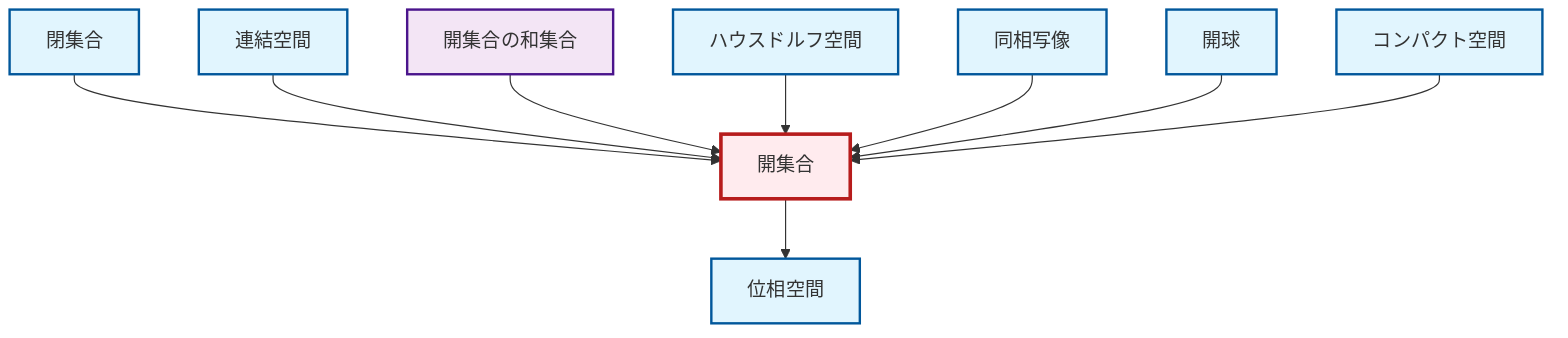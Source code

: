 graph TD
    classDef definition fill:#e1f5fe,stroke:#01579b,stroke-width:2px
    classDef theorem fill:#f3e5f5,stroke:#4a148c,stroke-width:2px
    classDef axiom fill:#fff3e0,stroke:#e65100,stroke-width:2px
    classDef example fill:#e8f5e9,stroke:#1b5e20,stroke-width:2px
    classDef current fill:#ffebee,stroke:#b71c1c,stroke-width:3px
    def-compact["コンパクト空間"]:::definition
    def-closed-set["閉集合"]:::definition
    def-connected["連結空間"]:::definition
    thm-union-open-sets["開集合の和集合"]:::theorem
    def-open-set["開集合"]:::definition
    def-topological-space["位相空間"]:::definition
    def-open-ball["開球"]:::definition
    def-hausdorff["ハウスドルフ空間"]:::definition
    def-homeomorphism["同相写像"]:::definition
    def-closed-set --> def-open-set
    def-connected --> def-open-set
    thm-union-open-sets --> def-open-set
    def-hausdorff --> def-open-set
    def-homeomorphism --> def-open-set
    def-open-ball --> def-open-set
    def-compact --> def-open-set
    def-open-set --> def-topological-space
    class def-open-set current